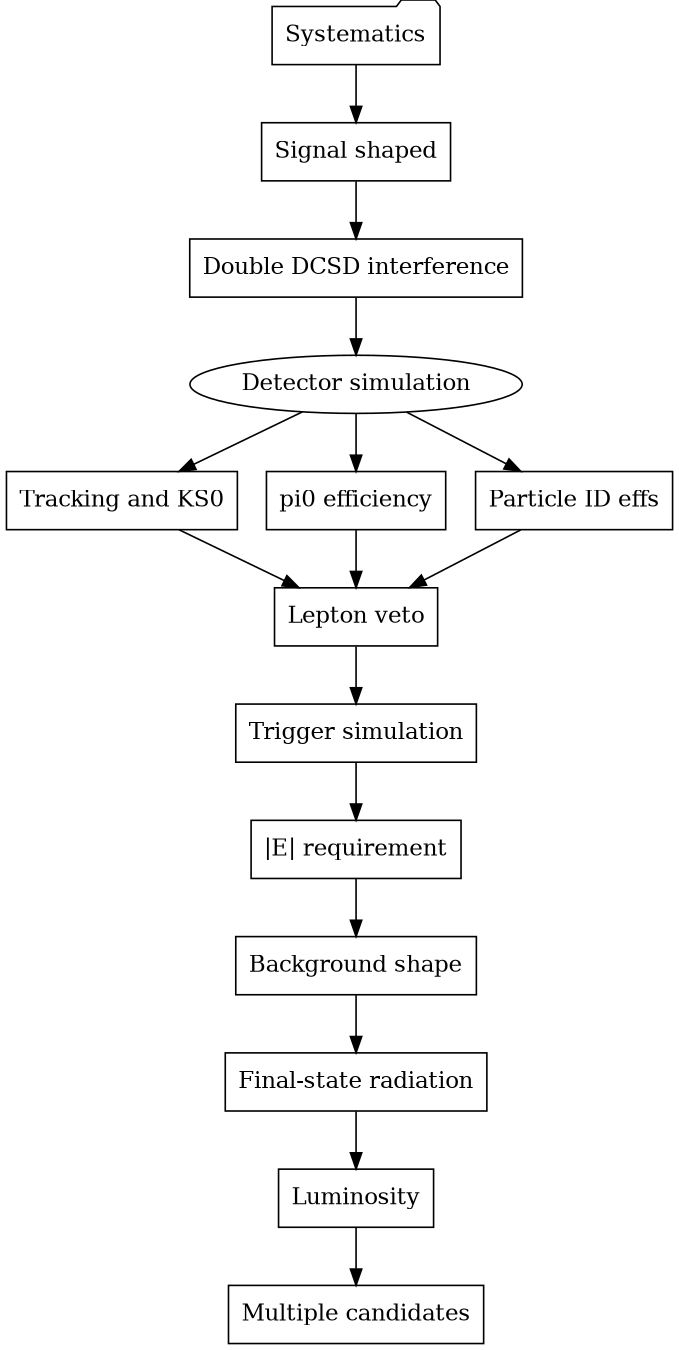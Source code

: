 // ------------------------
// cd $dhad/fig/818ipbv12
// dot -Tpng s818.dot -o s818.png
// ------------------------

digraph G {

size = "6,9";

// ------------------------
//    Systematics 818/pb
// ------------------------

sys818 [label="Systematics", shape=folder];

sys818_1 [label="Signal shaped", shape=box, style=filled, fillcolor=white];

sys818_2 [label="Double DCSD interference", shape=box, style=filled, fillcolor=white];

sys818_3 [label="Detector simulation"];

sys818_3_1 [label="Tracking and KS0", shape=box, style=filled, fillcolor=white];

sys818_3_2 [label="pi0 efficiency", shape=box, style=filled, fillcolor=white];

sys818_3_3 [label="Particle ID effs", shape=box, style=filled, fillcolor=white];

sys818_6 [label="Lepton veto", shape=box, style=filled, fillcolor=white];


sys818_7 [label="Trigger simulation", shape=box, style=filled, fillcolor=white];

sys818_8 [label="|E| requirement", shape=box, style=filled, fillcolor=white];

sys818_9 [label="Background shape", shape=box, style=filled, fillcolor=white];

sys818_10 [label="Final-state radiation", shape=box, style=filled, fillcolor=white];

sys818_11 [label="Resonant substructure", shape=box, style=filled, fillcolor=white];

sys818_12 [label="Multiple candidates", shape=box, style=filled, fillcolor=white];

sys818_11 [label="Luminosity", shape=box, style=filled, fillcolor=white];


sys818 -> sys818_1 -> sys818_2 -> sys818_3 -> sys818_3_1;
sys818_3 -> sys818_3_2;
sys818_3 -> sys818_3_3;

sys818_3_1 -> sys818_6;
sys818_3_2 -> sys818_6;
sys818_3_3 -> sys818_6;

sys818_6 -> sys818_7 -> sys818_8 -> sys818_9 -> sys818_10 -> sys818_11 -> sys818_12 ;


}
